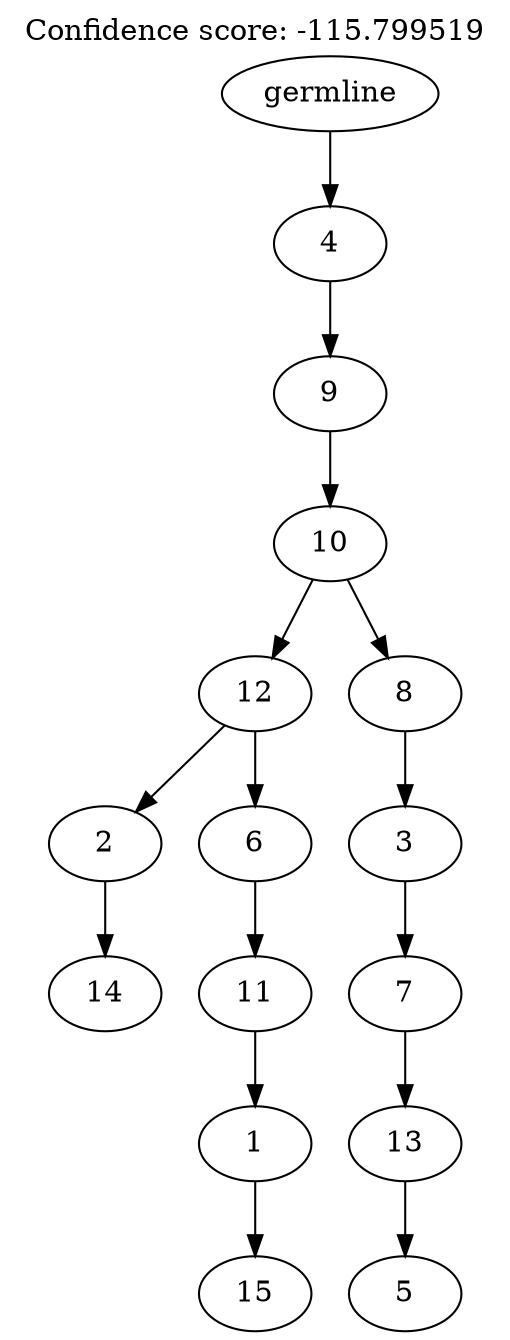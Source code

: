 digraph g {
	"14" -> "15";
	"15" [label="14"];
	"12" -> "13";
	"13" [label="15"];
	"11" -> "12";
	"12" [label="1"];
	"10" -> "11";
	"11" [label="11"];
	"9" -> "10";
	"10" [label="6"];
	"9" -> "14";
	"14" [label="2"];
	"7" -> "8";
	"8" [label="5"];
	"6" -> "7";
	"7" [label="13"];
	"5" -> "6";
	"6" [label="7"];
	"4" -> "5";
	"5" [label="3"];
	"3" -> "4";
	"4" [label="8"];
	"3" -> "9";
	"9" [label="12"];
	"2" -> "3";
	"3" [label="10"];
	"1" -> "2";
	"2" [label="9"];
	"0" -> "1";
	"1" [label="4"];
	"0" [label="germline"];
	labelloc="t";
	label="Confidence score: -115.799519";
}
